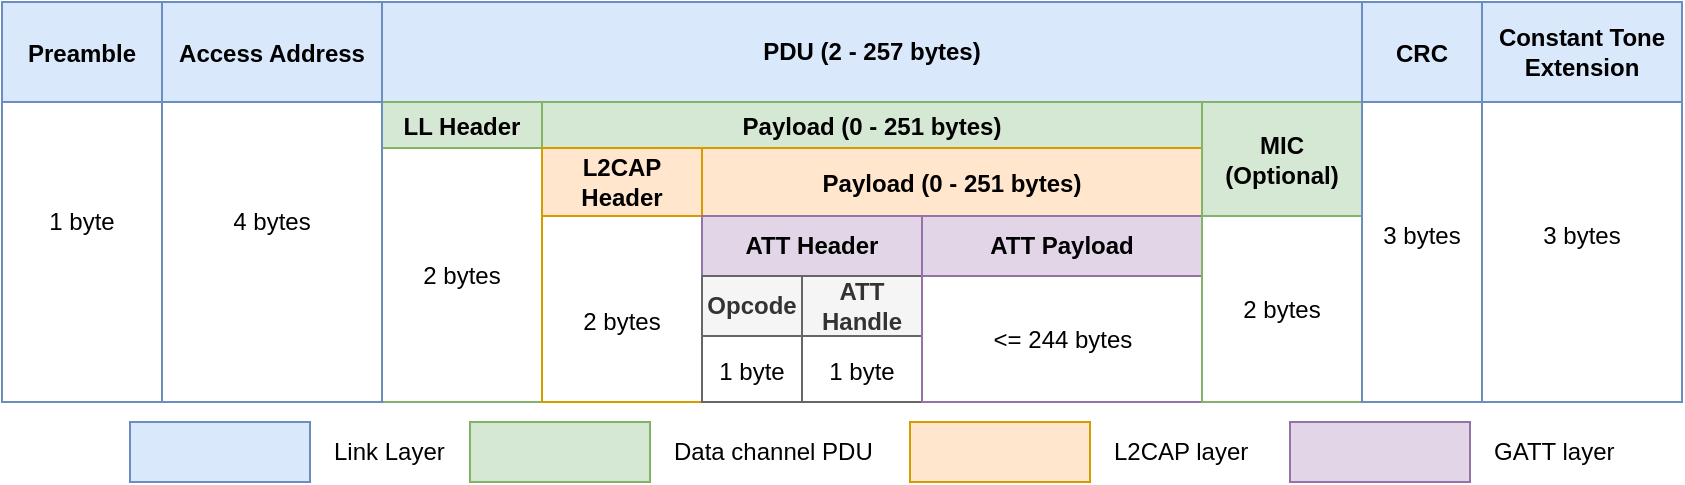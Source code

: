 <mxfile version="15.6.0" type="device"><diagram id="FJQ9zXUSrDx2E25KyzSb" name="Page-1"><mxGraphModel dx="920" dy="461" grid="1" gridSize="10" guides="1" tooltips="1" connect="1" arrows="1" fold="1" page="1" pageScale="1" pageWidth="850" pageHeight="1100" math="0" shadow="0"><root><mxCell id="0"/><mxCell id="1" parent="0"/><mxCell id="s0RFUwJ0AgwgaqFAwx-A-4" value="PDU (2 - 257 bytes)" style="swimlane;fillColor=#dae8fc;strokeColor=#6c8ebf;verticalAlign=middle;whiteSpace=wrap;startSize=50;" vertex="1" parent="1"><mxGeometry x="190" width="490" height="200" as="geometry"/></mxCell><mxCell id="s0RFUwJ0AgwgaqFAwx-A-11" value="LL Header" style="swimlane;fillColor=#d5e8d4;strokeColor=#82b366;" vertex="1" parent="s0RFUwJ0AgwgaqFAwx-A-4"><mxGeometry y="50" width="80" height="150" as="geometry"/></mxCell><UserObject label="2 bytes" placeholders="1" name="Variable" id="s0RFUwJ0AgwgaqFAwx-A-12"><mxCell style="text;html=1;strokeColor=none;fillColor=none;align=center;verticalAlign=middle;whiteSpace=wrap;overflow=hidden;" vertex="1" parent="s0RFUwJ0AgwgaqFAwx-A-11"><mxGeometry x="15" y="77" width="50" height="20" as="geometry"/></mxCell></UserObject><mxCell id="s0RFUwJ0AgwgaqFAwx-A-14" value="Payload (0 - 251 bytes)" style="swimlane;fillColor=#d5e8d4;strokeColor=#82b366;" vertex="1" parent="s0RFUwJ0AgwgaqFAwx-A-4"><mxGeometry x="80" y="50" width="330" height="150" as="geometry"/></mxCell><mxCell id="s0RFUwJ0AgwgaqFAwx-A-17" value="L2CAP Header" style="swimlane;fillColor=#ffe6cc;strokeColor=#d79b00;whiteSpace=wrap;startSize=34;" vertex="1" parent="s0RFUwJ0AgwgaqFAwx-A-14"><mxGeometry y="23" width="80" height="127" as="geometry"/></mxCell><UserObject label="2 bytes" placeholders="1" name="Variable" id="s0RFUwJ0AgwgaqFAwx-A-18"><mxCell style="text;html=1;strokeColor=none;fillColor=none;align=center;verticalAlign=middle;whiteSpace=wrap;overflow=hidden;" vertex="1" parent="s0RFUwJ0AgwgaqFAwx-A-17"><mxGeometry x="15" y="77" width="50" height="20" as="geometry"/></mxCell></UserObject><mxCell id="s0RFUwJ0AgwgaqFAwx-A-19" value="Payload (0 - 251 bytes)" style="swimlane;fillColor=#ffe6cc;strokeColor=#d79b00;startSize=34;" vertex="1" parent="s0RFUwJ0AgwgaqFAwx-A-14"><mxGeometry x="80" y="23" width="250" height="127" as="geometry"/></mxCell><mxCell id="s0RFUwJ0AgwgaqFAwx-A-22" value="ATT Header" style="swimlane;fillColor=#e1d5e7;strokeColor=#9673a6;startSize=30;whiteSpace=wrap;" vertex="1" parent="s0RFUwJ0AgwgaqFAwx-A-19"><mxGeometry y="34" width="110" height="93" as="geometry"/></mxCell><mxCell id="s0RFUwJ0AgwgaqFAwx-A-43" value="Opcode" style="swimlane;fillColor=#f5f5f5;strokeColor=#666666;startSize=30;whiteSpace=wrap;fontColor=#333333;" vertex="1" parent="s0RFUwJ0AgwgaqFAwx-A-22"><mxGeometry y="30" width="50" height="63" as="geometry"/></mxCell><UserObject label="1 byte" placeholders="1" name="Variable" id="s0RFUwJ0AgwgaqFAwx-A-46"><mxCell style="text;html=1;strokeColor=none;fillColor=none;align=center;verticalAlign=middle;whiteSpace=wrap;overflow=hidden;" vertex="1" parent="s0RFUwJ0AgwgaqFAwx-A-43"><mxGeometry y="38" width="50" height="20" as="geometry"/></mxCell></UserObject><mxCell id="s0RFUwJ0AgwgaqFAwx-A-47" value="ATT Handle" style="swimlane;fillColor=#f5f5f5;strokeColor=#666666;startSize=30;whiteSpace=wrap;fontColor=#333333;" vertex="1" parent="s0RFUwJ0AgwgaqFAwx-A-22"><mxGeometry x="50" y="30" width="60" height="63" as="geometry"/></mxCell><UserObject label="1 byte" placeholders="1" name="Variable" id="s0RFUwJ0AgwgaqFAwx-A-48"><mxCell style="text;html=1;strokeColor=none;fillColor=none;align=center;verticalAlign=middle;whiteSpace=wrap;overflow=hidden;" vertex="1" parent="s0RFUwJ0AgwgaqFAwx-A-47"><mxGeometry x="5" y="38" width="50" height="20" as="geometry"/></mxCell></UserObject><mxCell id="s0RFUwJ0AgwgaqFAwx-A-49" value="ATT Payload" style="swimlane;fillColor=#e1d5e7;strokeColor=#9673a6;startSize=30;whiteSpace=wrap;" vertex="1" parent="s0RFUwJ0AgwgaqFAwx-A-19"><mxGeometry x="110" y="34" width="140" height="93" as="geometry"/></mxCell><UserObject label="&amp;lt;= 244 bytes" placeholders="1" name="Variable" id="s0RFUwJ0AgwgaqFAwx-A-50"><mxCell style="text;html=1;strokeColor=none;fillColor=none;align=center;verticalAlign=middle;whiteSpace=wrap;overflow=hidden;" vertex="1" parent="s0RFUwJ0AgwgaqFAwx-A-49"><mxGeometry x="17.5" y="50.5" width="105" height="22" as="geometry"/></mxCell></UserObject><mxCell id="s0RFUwJ0AgwgaqFAwx-A-20" value="MIC &#xA;(Optional)" style="swimlane;fillColor=#d5e8d4;strokeColor=#82b366;startSize=57;swimlaneLine=1;rounded=0;shadow=0;sketch=0;horizontal=1;verticalAlign=middle;align=center;fontColor=default;whiteSpace=wrap;" vertex="1" parent="s0RFUwJ0AgwgaqFAwx-A-4"><mxGeometry x="410" y="50" width="80" height="150" as="geometry"/></mxCell><UserObject label="2 bytes" placeholders="1" name="Variable" id="s0RFUwJ0AgwgaqFAwx-A-21"><mxCell style="text;html=1;strokeColor=none;fillColor=none;align=center;verticalAlign=middle;whiteSpace=wrap;overflow=hidden;" vertex="1" parent="s0RFUwJ0AgwgaqFAwx-A-20"><mxGeometry x="15" y="93.5" width="50" height="20" as="geometry"/></mxCell></UserObject><mxCell id="s0RFUwJ0AgwgaqFAwx-A-3" value="Access Address" style="swimlane;fillColor=#dae8fc;strokeColor=#6c8ebf;startSize=50;" vertex="1" parent="1"><mxGeometry x="80" width="110" height="200" as="geometry"/></mxCell><UserObject label="4 bytes" placeholders="1" name="Variable" id="s0RFUwJ0AgwgaqFAwx-A-10"><mxCell style="text;html=1;strokeColor=none;fillColor=none;align=center;verticalAlign=middle;whiteSpace=wrap;overflow=hidden;" vertex="1" parent="s0RFUwJ0AgwgaqFAwx-A-3"><mxGeometry x="10" y="100" width="90" height="20" as="geometry"/></mxCell></UserObject><mxCell id="s0RFUwJ0AgwgaqFAwx-A-2" value="Preamble" style="swimlane;fillColor=#dae8fc;strokeColor=#6c8ebf;startSize=50;" vertex="1" parent="1"><mxGeometry width="80" height="200" as="geometry"/></mxCell><UserObject label="1 byte" placeholders="1" name="Variable" id="s0RFUwJ0AgwgaqFAwx-A-6"><mxCell style="text;html=1;strokeColor=none;fillColor=none;align=center;verticalAlign=middle;whiteSpace=wrap;overflow=hidden;" vertex="1" parent="s0RFUwJ0AgwgaqFAwx-A-2"><mxGeometry x="20" y="100" width="40" height="20" as="geometry"/></mxCell></UserObject><mxCell id="s0RFUwJ0AgwgaqFAwx-A-9" value="CRC" style="swimlane;fillColor=#dae8fc;strokeColor=#6c8ebf;startSize=50;" vertex="1" parent="1"><mxGeometry x="680" width="60" height="200" as="geometry"/></mxCell><UserObject label="3 bytes" placeholders="1" name="Variable" id="s0RFUwJ0AgwgaqFAwx-A-8"><mxCell style="text;html=1;strokeColor=none;fillColor=none;align=center;verticalAlign=middle;whiteSpace=wrap;overflow=hidden;" vertex="1" parent="s0RFUwJ0AgwgaqFAwx-A-9"><mxGeometry y="107" width="60" height="20" as="geometry"/></mxCell></UserObject><mxCell id="s0RFUwJ0AgwgaqFAwx-A-44" value="Constant Tone Extension" style="swimlane;fillColor=#dae8fc;strokeColor=#6c8ebf;whiteSpace=wrap;startSize=50;" vertex="1" parent="1"><mxGeometry x="740" width="100" height="200" as="geometry"/></mxCell><UserObject label="3 bytes" placeholders="1" name="Variable" id="s0RFUwJ0AgwgaqFAwx-A-45"><mxCell style="text;html=1;strokeColor=none;fillColor=none;align=center;verticalAlign=middle;whiteSpace=wrap;overflow=hidden;" vertex="1" parent="s0RFUwJ0AgwgaqFAwx-A-44"><mxGeometry x="20" y="107" width="60" height="20" as="geometry"/></mxCell></UserObject><mxCell id="s0RFUwJ0AgwgaqFAwx-A-51" value="" style="rounded=0;whiteSpace=wrap;html=1;shadow=0;sketch=0;align=center;verticalAlign=middle;fillColor=#e1d5e7;strokeColor=#9673a6;" vertex="1" parent="1"><mxGeometry x="644" y="210" width="90" height="30" as="geometry"/></mxCell><mxCell id="s0RFUwJ0AgwgaqFAwx-A-53" value="" style="rounded=0;whiteSpace=wrap;html=1;shadow=0;sketch=0;align=center;verticalAlign=middle;fillColor=#d5e8d4;strokeColor=#82b366;" vertex="1" parent="1"><mxGeometry x="234" y="210" width="90" height="30" as="geometry"/></mxCell><mxCell id="s0RFUwJ0AgwgaqFAwx-A-54" value="" style="rounded=0;whiteSpace=wrap;html=1;shadow=0;sketch=0;align=center;verticalAlign=middle;fillColor=#dae8fc;strokeColor=#6c8ebf;" vertex="1" parent="1"><mxGeometry x="64" y="210" width="90" height="30" as="geometry"/></mxCell><mxCell id="s0RFUwJ0AgwgaqFAwx-A-57" value="Link Layer" style="text;html=1;strokeColor=none;fillColor=none;align=left;verticalAlign=middle;whiteSpace=wrap;rounded=0;shadow=0;sketch=0;fontColor=default;" vertex="1" parent="1"><mxGeometry x="164" y="210" width="60" height="30" as="geometry"/></mxCell><mxCell id="s0RFUwJ0AgwgaqFAwx-A-58" value="Data channel PDU" style="text;html=1;strokeColor=none;fillColor=none;align=left;verticalAlign=middle;whiteSpace=wrap;rounded=0;shadow=0;sketch=0;fontColor=default;" vertex="1" parent="1"><mxGeometry x="334" y="210" width="110" height="30" as="geometry"/></mxCell><mxCell id="s0RFUwJ0AgwgaqFAwx-A-59" value="GATT layer" style="text;html=1;strokeColor=none;fillColor=none;align=left;verticalAlign=middle;whiteSpace=wrap;rounded=0;shadow=0;sketch=0;fontColor=default;" vertex="1" parent="1"><mxGeometry x="744" y="210" width="70" height="30" as="geometry"/></mxCell><mxCell id="s0RFUwJ0AgwgaqFAwx-A-60" value="L2CAP layer" style="text;html=1;strokeColor=none;fillColor=none;align=left;verticalAlign=middle;whiteSpace=wrap;rounded=0;shadow=0;sketch=0;fontColor=default;" vertex="1" parent="1"><mxGeometry x="554" y="210" width="110" height="30" as="geometry"/></mxCell><mxCell id="s0RFUwJ0AgwgaqFAwx-A-61" value="" style="rounded=0;whiteSpace=wrap;html=1;shadow=0;sketch=0;align=center;verticalAlign=middle;fillColor=#ffe6cc;strokeColor=#d79b00;" vertex="1" parent="1"><mxGeometry x="454" y="210" width="90" height="30" as="geometry"/></mxCell></root></mxGraphModel></diagram></mxfile>